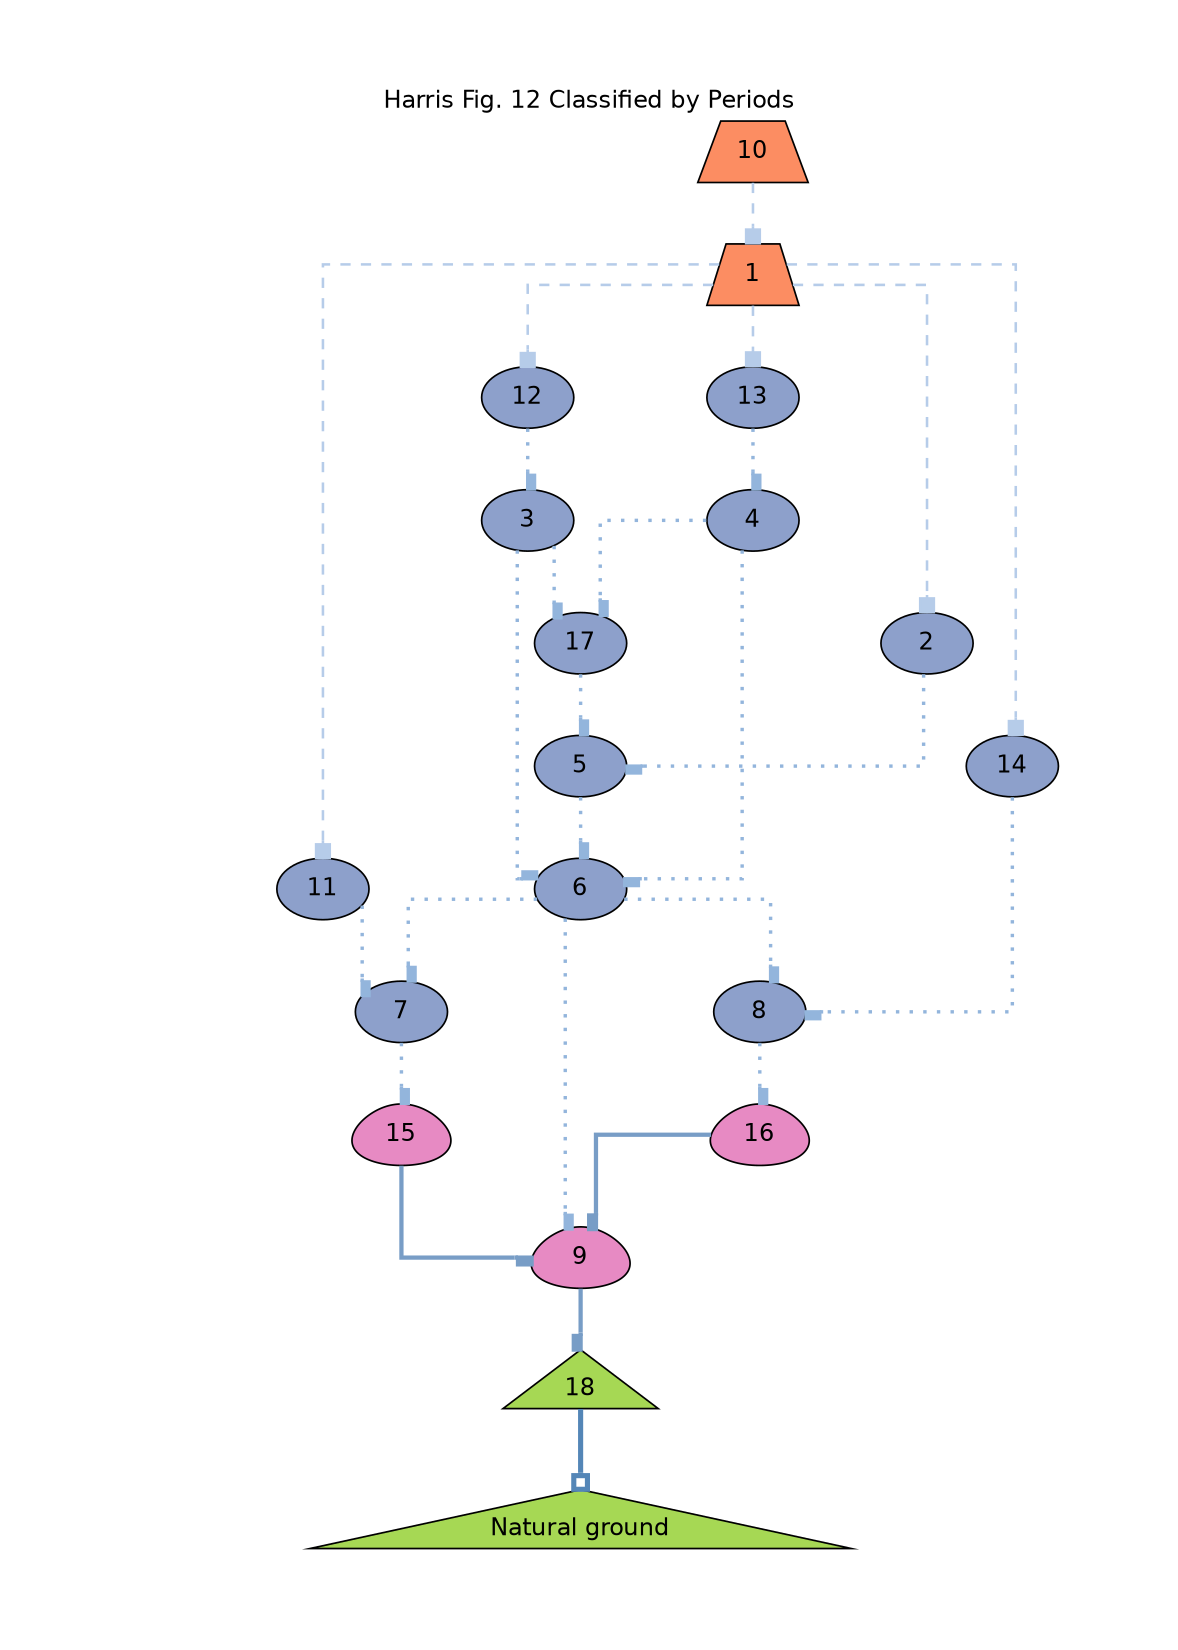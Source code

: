 digraph to_dot {
  style="filled";
  dpi="96";
  margin="0.5,0.5";
  bgcolor="/x11/white";
  fontname="Helvetica";
  fontsize="14.0";
  fontcolor="/x11/black";
  splines="ortho";
  page="7,5";
  size="6,4!";
  ratio="auto";
  URL="http://tsdye.github.io/harris-matrix/";
  label="Harris Fig. 12 Classified by Periods";
  labelloc="t";
  "1" [shape="trapezium"] [style="filled"] [fontname="Helvetica"] [fontsize="14.0"] [color="/x11/black"] [fillcolor="/set25/2"] [fontcolor="/x11/black"] [penwidth="1.0"] [skew="0.0"] [sides="4"] [orientation="0.0"] [distortion="0.0"] [URL="[[http://harris-matrix.tsdye.com/img/fig12-1.png]]"];
  "2" [shape="ellipse"] [style="filled"] [fontname="Helvetica"] [fontsize="14.0"] [color="/x11/black"] [fillcolor="/set25/3"] [fontcolor="/x11/black"] [penwidth="1.0"] [skew="0.0"] [sides="4"] [orientation="0.0"] [distortion="0.0"] [URL="[[http://harris-matrix.tsdye.com/img/fig12-2.png]]"];
  "3" [shape="ellipse"] [style="filled"] [fontname="Helvetica"] [fontsize="14.0"] [color="/x11/black"] [fillcolor="/set25/3"] [fontcolor="/x11/black"] [penwidth="1.0"] [skew="0.0"] [sides="4"] [orientation="0.0"] [distortion="0.0"] [URL="[[http://harris-matrix.tsdye.com/img/fig12-3.png]]"];
  "4" [shape="ellipse"] [style="filled"] [fontname="Helvetica"] [fontsize="14.0"] [color="/x11/black"] [fillcolor="/set25/3"] [fontcolor="/x11/black"] [penwidth="1.0"] [skew="0.0"] [sides="4"] [orientation="0.0"] [distortion="0.0"] [URL="[[http://harris-matrix.tsdye.com/img/fig12-4.png]]"];
  "5" [shape="ellipse"] [style="filled"] [fontname="Helvetica"] [fontsize="14.0"] [color="/x11/black"] [fillcolor="/set25/3"] [fontcolor="/x11/black"] [penwidth="1.0"] [skew="0.0"] [sides="4"] [orientation="0.0"] [distortion="0.0"] [URL="[[http://harris-matrix.tsdye.com/img/fig12-5.png]]"];
  "6" [shape="ellipse"] [style="filled"] [fontname="Helvetica"] [fontsize="14.0"] [color="/x11/black"] [fillcolor="/set25/3"] [fontcolor="/x11/black"] [penwidth="1.0"] [skew="0.0"] [sides="4"] [orientation="0.0"] [distortion="0.0"] [URL="[[http://harris-matrix.tsdye.com/img/fig12-6.png]]"];
  "7" [shape="ellipse"] [style="filled"] [fontname="Helvetica"] [fontsize="14.0"] [color="/x11/black"] [fillcolor="/set25/3"] [fontcolor="/x11/black"] [penwidth="1.0"] [skew="0.0"] [sides="4"] [orientation="0.0"] [distortion="0.0"] [URL="[[http://harris-matrix.tsdye.com/img/fig12-7.png]]"];
  "8" [shape="ellipse"] [style="filled"] [fontname="Helvetica"] [fontsize="14.0"] [color="/x11/black"] [fillcolor="/set25/3"] [fontcolor="/x11/black"] [penwidth="1.0"] [skew="0.0"] [sides="4"] [orientation="0.0"] [distortion="0.0"] [URL="[[http://harris-matrix.tsdye.com/img/fig12-8.png]]"];
  "9" [shape="egg"] [style="filled"] [fontname="Helvetica"] [fontsize="14.0"] [color="/x11/black"] [fillcolor="/set25/4"] [fontcolor="/x11/black"] [penwidth="1.0"] [skew="0.0"] [sides="4"] [orientation="0.0"] [distortion="0.0"] [URL="[[http://harris-matrix.tsdye.com/img/fig12-9.png]]"];
  "Natural ground" [shape="triangle"] [style="filled"] [fontname="Helvetica"] [fontsize="14.0"] [color="/x11/black"] [fillcolor="/set25/5"] [fontcolor="/x11/black"] [penwidth="1.0"] [skew="0.0"] [sides="4"] [orientation="0.0"] [distortion="0.0"] [URL="[[http://harris-matrix.tsdye.com/img/fig12-natural-ground.png]]"];
  "10" [shape="trapezium"] [style="filled"] [fontname="Helvetica"] [fontsize="14.0"] [color="/x11/black"] [fillcolor="/set25/2"] [fontcolor="/x11/black"] [penwidth="1.0"] [skew="0.0"] [sides="4"] [orientation="0.0"] [distortion="0.0"] [URL="http://tsdye.github.io/harris-matrix/"];
  "11" [shape="ellipse"] [style="filled"] [fontname="Helvetica"] [fontsize="14.0"] [color="/x11/black"] [fillcolor="/set25/3"] [fontcolor="/x11/black"] [penwidth="1.0"] [skew="0.0"] [sides="4"] [orientation="0.0"] [distortion="0.0"] [URL="http://tsdye.github.io/harris-matrix/"];
  "12" [shape="ellipse"] [style="filled"] [fontname="Helvetica"] [fontsize="14.0"] [color="/x11/black"] [fillcolor="/set25/3"] [fontcolor="/x11/black"] [penwidth="1.0"] [skew="0.0"] [sides="4"] [orientation="0.0"] [distortion="0.0"] [URL="http://tsdye.github.io/harris-matrix/"];
  "13" [shape="ellipse"] [style="filled"] [fontname="Helvetica"] [fontsize="14.0"] [color="/x11/black"] [fillcolor="/set25/3"] [fontcolor="/x11/black"] [penwidth="1.0"] [skew="0.0"] [sides="4"] [orientation="0.0"] [distortion="0.0"] [URL="http://tsdye.github.io/harris-matrix/"];
  "14" [shape="ellipse"] [style="filled"] [fontname="Helvetica"] [fontsize="14.0"] [color="/x11/black"] [fillcolor="/set25/3"] [fontcolor="/x11/black"] [penwidth="1.0"] [skew="0.0"] [sides="4"] [orientation="0.0"] [distortion="0.0"] [URL="http://tsdye.github.io/harris-matrix/"];
  "15" [shape="egg"] [style="filled"] [fontname="Helvetica"] [fontsize="14.0"] [color="/x11/black"] [fillcolor="/set25/4"] [fontcolor="/x11/black"] [penwidth="1.0"] [skew="0.0"] [sides="4"] [orientation="0.0"] [distortion="0.0"] [URL="http://tsdye.github.io/harris-matrix/"];
  "16" [shape="egg"] [style="filled"] [fontname="Helvetica"] [fontsize="14.0"] [color="/x11/black"] [fillcolor="/set25/4"] [fontcolor="/x11/black"] [penwidth="1.0"] [skew="0.0"] [sides="4"] [orientation="0.0"] [distortion="0.0"] [URL="http://tsdye.github.io/harris-matrix/"];
  "17" [shape="ellipse"] [style="filled"] [fontname="Helvetica"] [fontsize="14.0"] [color="/x11/black"] [fillcolor="/set25/3"] [fontcolor="/x11/black"] [penwidth="1.0"] [skew="0.0"] [sides="4"] [orientation="0.0"] [distortion="0.0"] [URL="http://tsdye.github.io/harris-matrix/"];
  "18" [shape="triangle"] [style="filled"] [fontname="Helvetica"] [fontsize="14.0"] [color="/x11/black"] [fillcolor="/set25/5"] [fontcolor="/x11/black"] [penwidth="1.0"] [skew="0.0"] [sides="4"] [orientation="0.0"] [distortion="0.0"] [URL="http://tsdye.github.io/harris-matrix/"];
 "1" -> "2"  [style="dashed"] [arrowhead="box"] [color="0.595 0.219 0.914"] [fontname="Helvetica"] [fontsize="14.0"] [fontcolor="/x11/black"] [penwidth="1.5"] [URL="http://tsdye.github.io/harris-matrix/"];
 "1" -> "11"  [style="dashed"] [arrowhead="box"] [color="0.595 0.219 0.914"] [fontname="Helvetica"] [fontsize="14.0"] [fontcolor="/x11/black"] [penwidth="1.5"] [URL="http://tsdye.github.io/harris-matrix/"];
 "1" -> "12"  [style="dashed"] [arrowhead="box"] [color="0.595 0.219 0.914"] [fontname="Helvetica"] [fontsize="14.0"] [fontcolor="/x11/black"] [penwidth="1.5"] [URL="http://tsdye.github.io/harris-matrix/"];
 "1" -> "13"  [style="dashed"] [arrowhead="box"] [color="0.595 0.219 0.914"] [fontname="Helvetica"] [fontsize="14.0"] [fontcolor="/x11/black"] [penwidth="1.5"] [URL="http://tsdye.github.io/harris-matrix/"];
 "1" -> "14"  [style="dashed"] [arrowhead="box"] [color="0.595 0.219 0.914"] [fontname="Helvetica"] [fontsize="14.0"] [fontcolor="/x11/black"] [penwidth="1.5"] [URL="http://tsdye.github.io/harris-matrix/"];
 "2" -> "5"  [style="dotted"] [arrowhead="lbox"] [color="0.589 0.332 0.863"] [fontname="Helvetica"] [fontsize="14.0"] [fontcolor="/x11/black"] [penwidth="2.0"] [URL="http://tsdye.github.io/harris-matrix/"];
 "3" -> "6"  [style="dotted"] [arrowhead="lbox"] [color="0.589 0.332 0.863"] [fontname="Helvetica"] [fontsize="14.0"] [fontcolor="/x11/black"] [penwidth="2.0"] [URL="http://tsdye.github.io/harris-matrix/"];
 "3" -> "17"  [style="dotted"] [arrowhead="lbox"] [color="0.589 0.332 0.863"] [fontname="Helvetica"] [fontsize="14.0"] [fontcolor="/x11/black"] [penwidth="2.0"] [URL="http://tsdye.github.io/harris-matrix/"];
 "4" -> "6"  [style="dotted"] [arrowhead="lbox"] [color="0.589 0.332 0.863"] [fontname="Helvetica"] [fontsize="14.0"] [fontcolor="/x11/black"] [penwidth="2.0"] [URL="http://tsdye.github.io/harris-matrix/"];
 "4" -> "17"  [style="dotted"] [arrowhead="lbox"] [color="0.589 0.332 0.863"] [fontname="Helvetica"] [fontsize="14.0"] [fontcolor="/x11/black"] [penwidth="2.0"] [URL="http://tsdye.github.io/harris-matrix/"];
 "5" -> "6"  [style="dotted"] [arrowhead="lbox"] [color="0.589 0.332 0.863"] [fontname="Helvetica"] [fontsize="14.0"] [fontcolor="/x11/black"] [penwidth="2.0"] [URL="http://tsdye.github.io/harris-matrix/"];
 "6" -> "7"  [style="dotted"] [arrowhead="lbox"] [color="0.589 0.332 0.863"] [fontname="Helvetica"] [fontsize="14.0"] [fontcolor="/x11/black"] [penwidth="2.0"] [URL="http://tsdye.github.io/harris-matrix/"];
 "6" -> "8"  [style="dotted"] [arrowhead="lbox"] [color="0.589 0.332 0.863"] [fontname="Helvetica"] [fontsize="14.0"] [fontcolor="/x11/black"] [penwidth="2.0"] [URL="http://tsdye.github.io/harris-matrix/"];
 "6" -> "9"  [style="dotted"] [arrowhead="lbox"] [color="0.589 0.332 0.863"] [fontname="Helvetica"] [fontsize="14.0"] [fontcolor="/x11/black"] [penwidth="2.0"] [URL="http://tsdye.github.io/harris-matrix/"];
 "7" -> "15"  [style="dotted"] [arrowhead="lbox"] [color="0.589 0.332 0.863"] [fontname="Helvetica"] [fontsize="14.0"] [fontcolor="/x11/black"] [penwidth="2.0"] [URL="http://tsdye.github.io/harris-matrix/"];
 "8" -> "16"  [style="dotted"] [arrowhead="lbox"] [color="0.589 0.332 0.863"] [fontname="Helvetica"] [fontsize="14.0"] [fontcolor="/x11/black"] [penwidth="2.0"] [URL="http://tsdye.github.io/harris-matrix/"];
 "9" -> "18"  [style="bold"] [arrowhead="rbox"] [color="0.588 0.394 0.776"] [fontname="Helvetica"] [fontsize="14.0"] [fontcolor="/x11/black"] [penwidth="2.5"] [URL="http://tsdye.github.io/harris-matrix/"];
 "10" -> "1"  [style="dashed"] [arrowhead="box"] [color="0.595 0.219 0.914"] [fontname="Helvetica"] [fontsize="14.0"] [fontcolor="/x11/black"] [penwidth="1.5"] [URL="http://tsdye.github.io/harris-matrix/"];
 "11" -> "7"  [style="dotted"] [arrowhead="lbox"] [color="0.589 0.332 0.863"] [fontname="Helvetica"] [fontsize="14.0"] [fontcolor="/x11/black"] [penwidth="2.0"] [URL="http://tsdye.github.io/harris-matrix/"];
 "12" -> "3"  [style="dotted"] [arrowhead="lbox"] [color="0.589 0.332 0.863"] [fontname="Helvetica"] [fontsize="14.0"] [fontcolor="/x11/black"] [penwidth="2.0"] [URL="http://tsdye.github.io/harris-matrix/"];
 "13" -> "4"  [style="dotted"] [arrowhead="lbox"] [color="0.589 0.332 0.863"] [fontname="Helvetica"] [fontsize="14.0"] [fontcolor="/x11/black"] [penwidth="2.0"] [URL="http://tsdye.github.io/harris-matrix/"];
 "14" -> "8"  [style="dotted"] [arrowhead="lbox"] [color="0.589 0.332 0.863"] [fontname="Helvetica"] [fontsize="14.0"] [fontcolor="/x11/black"] [penwidth="2.0"] [URL="http://tsdye.github.io/harris-matrix/"];
 "15" -> "9"  [style="bold"] [arrowhead="rbox"] [color="0.588 0.394 0.776"] [fontname="Helvetica"] [fontsize="14.0"] [fontcolor="/x11/black"] [penwidth="2.5"] [URL="http://tsdye.github.io/harris-matrix/"];
 "16" -> "9"  [style="bold"] [arrowhead="rbox"] [color="0.588 0.394 0.776"] [fontname="Helvetica"] [fontsize="14.0"] [fontcolor="/x11/black"] [penwidth="2.5"] [URL="http://tsdye.github.io/harris-matrix/"];
 "17" -> "5"  [style="dotted"] [arrowhead="lbox"] [color="0.589 0.332 0.863"] [fontname="Helvetica"] [fontsize="14.0"] [fontcolor="/x11/black"] [penwidth="2.0"] [URL="http://tsdye.github.io/harris-matrix/"];
 "18" -> "Natural ground"  [style="solid"] [arrowhead="obox"] [color="0.582 0.541 0.718"] [fontname="Helvetica"] [fontsize="14.0"] [fontcolor="/x11/black"] [penwidth="3.0"] [URL="http://tsdye.github.io/harris-matrix/"];
}
